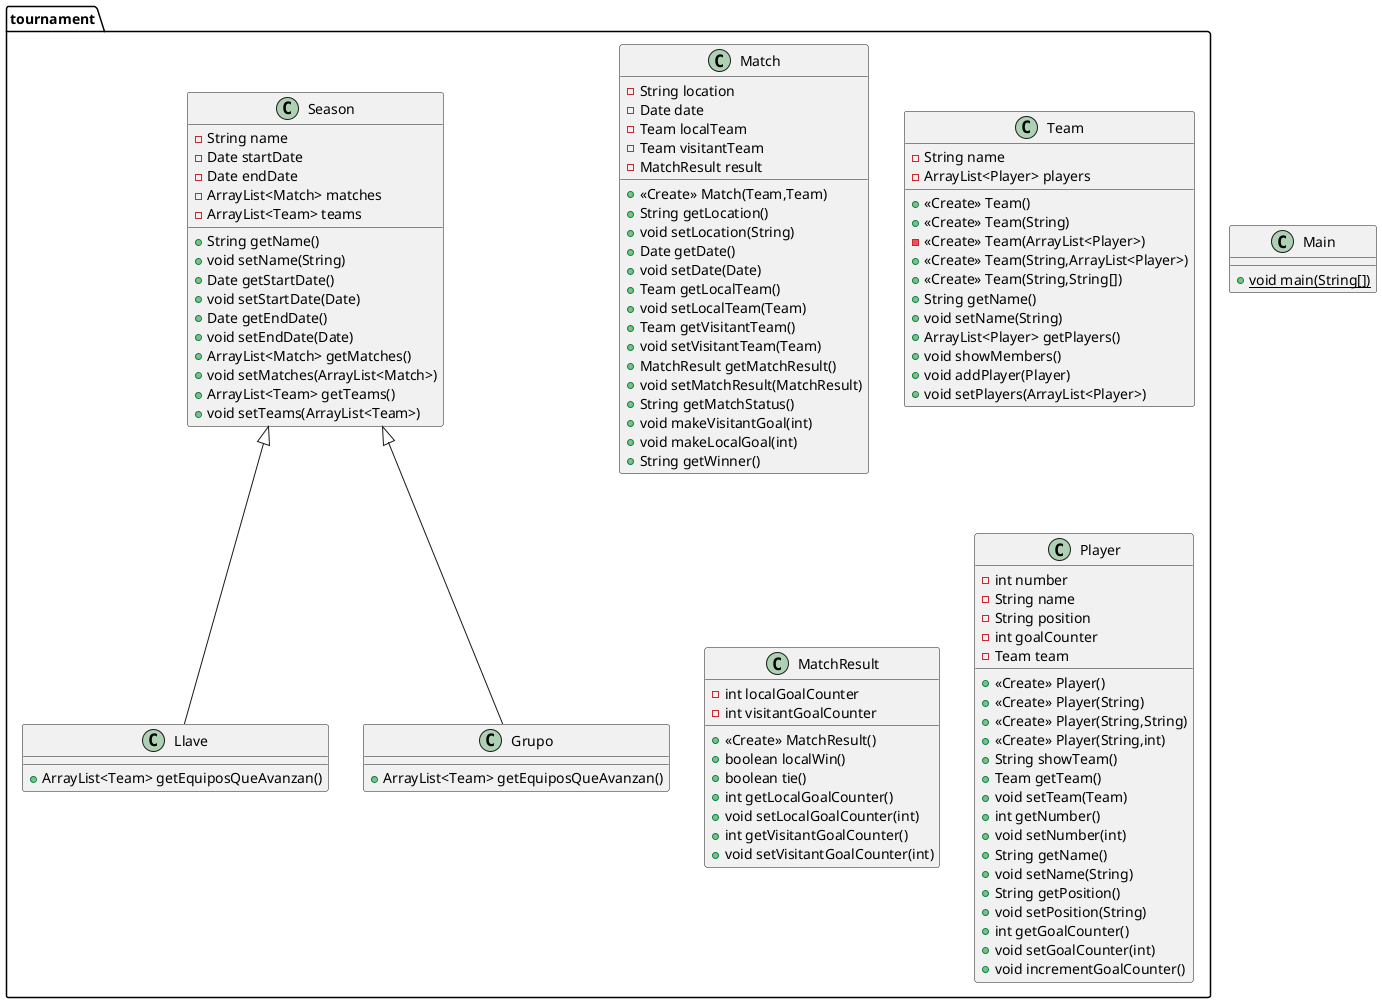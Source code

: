 @startuml
class tournament.Match {
- String location
- Date date
- Team localTeam
- Team visitantTeam
- MatchResult result
+ <<Create>> Match(Team,Team)
+ String getLocation()
+ void setLocation(String)
+ Date getDate()
+ void setDate(Date)
+ Team getLocalTeam()
+ void setLocalTeam(Team)
+ Team getVisitantTeam()
+ void setVisitantTeam(Team)
+ MatchResult getMatchResult()
+ void setMatchResult(MatchResult)
+ String getMatchStatus()
+ void makeVisitantGoal(int)
+ void makeLocalGoal(int)
+ String getWinner()
}
class tournament.Team {
- String name
- ArrayList<Player> players
+ <<Create>> Team()
+ <<Create>> Team(String)
- <<Create>> Team(ArrayList<Player>)
+ <<Create>> Team(String,ArrayList<Player>)
+ <<Create>> Team(String,String[])
+ String getName()
+ void setName(String)
+ ArrayList<Player> getPlayers()
+ void showMembers()
+ void addPlayer(Player)
+ void setPlayers(ArrayList<Player>)
}
class tournament.Llave {
+ ArrayList<Team> getEquiposQueAvanzan()
}
class tournament.MatchResult {
- int localGoalCounter
- int visitantGoalCounter
+ <<Create>> MatchResult()
+ boolean localWin()
+ boolean tie()
+ int getLocalGoalCounter()
+ void setLocalGoalCounter(int)
+ int getVisitantGoalCounter()
+ void setVisitantGoalCounter(int)
}
class tournament.Grupo {
+ ArrayList<Team> getEquiposQueAvanzan()
}
class tournament.Player {
- int number
- String name
- String position
- int goalCounter
- Team team
+ <<Create>> Player()
+ <<Create>> Player(String)
+ <<Create>> Player(String,String)
+ <<Create>> Player(String,int)
+ String showTeam()
+ Team getTeam()
+ void setTeam(Team)
+ int getNumber()
+ void setNumber(int)
+ String getName()
+ void setName(String)
+ String getPosition()
+ void setPosition(String)
+ int getGoalCounter()
+ void setGoalCounter(int)
+ void incrementGoalCounter()
}
class Main {
+ {static} void main(String[])
}
class tournament.Season {
- String name
- Date startDate
- Date endDate
- ArrayList<Match> matches
- ArrayList<Team> teams
+ String getName()
+ void setName(String)
+ Date getStartDate()
+ void setStartDate(Date)
+ Date getEndDate()
+ void setEndDate(Date)
+ ArrayList<Match> getMatches()
+ void setMatches(ArrayList<Match>)
+ ArrayList<Team> getTeams()
+ void setTeams(ArrayList<Team>)
}


tournament.Season <|-- tournament.Llave
tournament.Season <|-- tournament.Grupo
@enduml